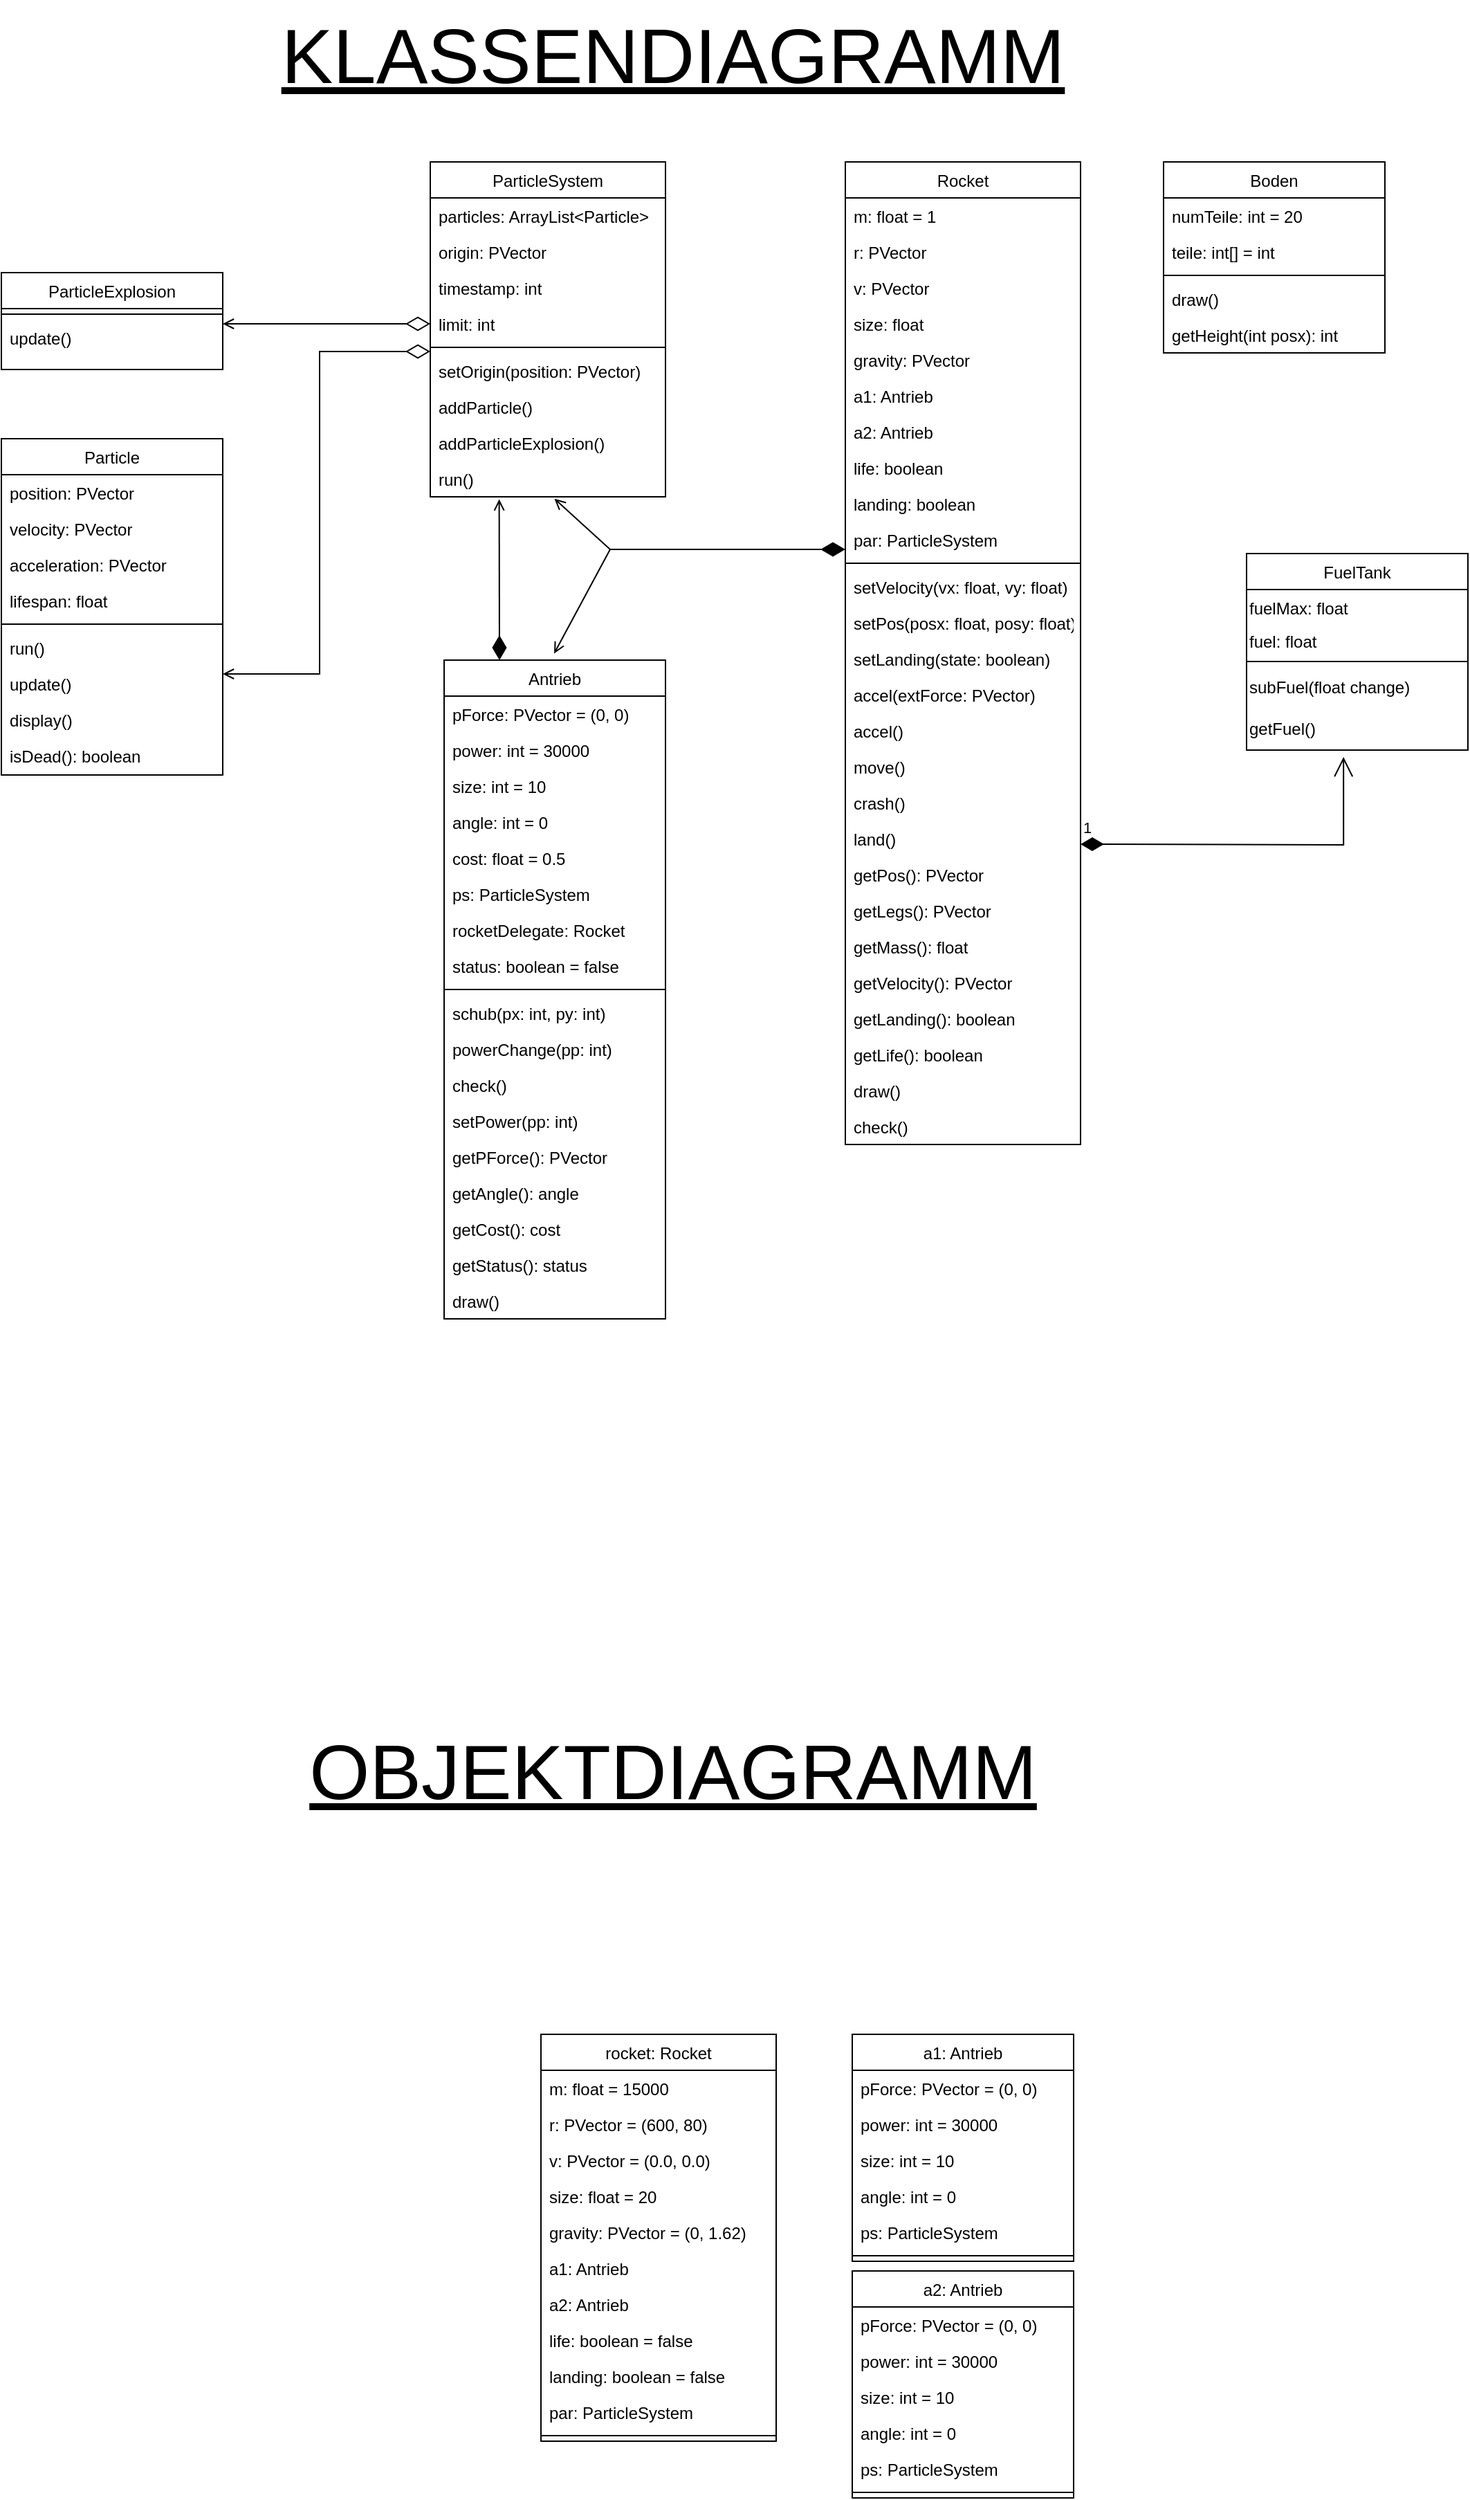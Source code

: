 <mxfile version="22.1.17" type="device">
  <diagram id="C5RBs43oDa-KdzZeNtuy" name="Page-1">
    <mxGraphModel dx="1434" dy="827" grid="1" gridSize="10" guides="1" tooltips="1" connect="1" arrows="1" fold="1" page="1" pageScale="1" pageWidth="827" pageHeight="1169" math="0" shadow="0">
      <root>
        <mxCell id="WIyWlLk6GJQsqaUBKTNV-0" />
        <mxCell id="WIyWlLk6GJQsqaUBKTNV-1" parent="WIyWlLk6GJQsqaUBKTNV-0" />
        <mxCell id="zkfFHV4jXpPFQw0GAbJ--17" value="Antrieb&#xa;" style="swimlane;fontStyle=0;align=center;verticalAlign=top;childLayout=stackLayout;horizontal=1;startSize=26;horizontalStack=0;resizeParent=1;resizeLast=0;collapsible=1;marginBottom=0;rounded=0;shadow=0;strokeWidth=1;" parent="WIyWlLk6GJQsqaUBKTNV-1" vertex="1">
          <mxGeometry x="670" y="527" width="160" height="476" as="geometry">
            <mxRectangle x="550" y="140" width="160" height="26" as="alternateBounds" />
          </mxGeometry>
        </mxCell>
        <mxCell id="zkfFHV4jXpPFQw0GAbJ--18" value="pForce: PVector = (0, 0)" style="text;align=left;verticalAlign=top;spacingLeft=4;spacingRight=4;overflow=hidden;rotatable=0;points=[[0,0.5],[1,0.5]];portConstraint=eastwest;" parent="zkfFHV4jXpPFQw0GAbJ--17" vertex="1">
          <mxGeometry y="26" width="160" height="26" as="geometry" />
        </mxCell>
        <mxCell id="zkfFHV4jXpPFQw0GAbJ--19" value="power: int = 30000" style="text;align=left;verticalAlign=top;spacingLeft=4;spacingRight=4;overflow=hidden;rotatable=0;points=[[0,0.5],[1,0.5]];portConstraint=eastwest;rounded=0;shadow=0;html=0;" parent="zkfFHV4jXpPFQw0GAbJ--17" vertex="1">
          <mxGeometry y="52" width="160" height="26" as="geometry" />
        </mxCell>
        <mxCell id="zkfFHV4jXpPFQw0GAbJ--20" value="size: int = 10" style="text;align=left;verticalAlign=top;spacingLeft=4;spacingRight=4;overflow=hidden;rotatable=0;points=[[0,0.5],[1,0.5]];portConstraint=eastwest;rounded=0;shadow=0;html=0;" parent="zkfFHV4jXpPFQw0GAbJ--17" vertex="1">
          <mxGeometry y="78" width="160" height="26" as="geometry" />
        </mxCell>
        <mxCell id="zkfFHV4jXpPFQw0GAbJ--21" value="angle: int = 0" style="text;align=left;verticalAlign=top;spacingLeft=4;spacingRight=4;overflow=hidden;rotatable=0;points=[[0,0.5],[1,0.5]];portConstraint=eastwest;rounded=0;shadow=0;html=0;" parent="zkfFHV4jXpPFQw0GAbJ--17" vertex="1">
          <mxGeometry y="104" width="160" height="26" as="geometry" />
        </mxCell>
        <mxCell id="BjHJRGba45uzXVlto63M-1" value="cost: float = 0.5" style="text;align=left;verticalAlign=top;spacingLeft=4;spacingRight=4;overflow=hidden;rotatable=0;points=[[0,0.5],[1,0.5]];portConstraint=eastwest;rounded=0;shadow=0;html=0;" vertex="1" parent="zkfFHV4jXpPFQw0GAbJ--17">
          <mxGeometry y="130" width="160" height="26" as="geometry" />
        </mxCell>
        <mxCell id="zkfFHV4jXpPFQw0GAbJ--22" value="ps: ParticleSystem" style="text;align=left;verticalAlign=top;spacingLeft=4;spacingRight=4;overflow=hidden;rotatable=0;points=[[0,0.5],[1,0.5]];portConstraint=eastwest;rounded=0;shadow=0;html=0;" parent="zkfFHV4jXpPFQw0GAbJ--17" vertex="1">
          <mxGeometry y="156" width="160" height="26" as="geometry" />
        </mxCell>
        <mxCell id="BjHJRGba45uzXVlto63M-2" value="rocketDelegate: Rocket" style="text;align=left;verticalAlign=top;spacingLeft=4;spacingRight=4;overflow=hidden;rotatable=0;points=[[0,0.5],[1,0.5]];portConstraint=eastwest;rounded=0;shadow=0;html=0;" vertex="1" parent="zkfFHV4jXpPFQw0GAbJ--17">
          <mxGeometry y="182" width="160" height="26" as="geometry" />
        </mxCell>
        <mxCell id="BjHJRGba45uzXVlto63M-3" value="status: boolean = false" style="text;align=left;verticalAlign=top;spacingLeft=4;spacingRight=4;overflow=hidden;rotatable=0;points=[[0,0.5],[1,0.5]];portConstraint=eastwest;rounded=0;shadow=0;html=0;" vertex="1" parent="zkfFHV4jXpPFQw0GAbJ--17">
          <mxGeometry y="208" width="160" height="26" as="geometry" />
        </mxCell>
        <mxCell id="zkfFHV4jXpPFQw0GAbJ--23" value="" style="line;html=1;strokeWidth=1;align=left;verticalAlign=middle;spacingTop=-1;spacingLeft=3;spacingRight=3;rotatable=0;labelPosition=right;points=[];portConstraint=eastwest;" parent="zkfFHV4jXpPFQw0GAbJ--17" vertex="1">
          <mxGeometry y="234" width="160" height="8" as="geometry" />
        </mxCell>
        <mxCell id="zkfFHV4jXpPFQw0GAbJ--24" value="schub(px: int, py: int)" style="text;align=left;verticalAlign=top;spacingLeft=4;spacingRight=4;overflow=hidden;rotatable=0;points=[[0,0.5],[1,0.5]];portConstraint=eastwest;" parent="zkfFHV4jXpPFQw0GAbJ--17" vertex="1">
          <mxGeometry y="242" width="160" height="26" as="geometry" />
        </mxCell>
        <mxCell id="zkfFHV4jXpPFQw0GAbJ--25" value="powerChange(pp: int)" style="text;align=left;verticalAlign=top;spacingLeft=4;spacingRight=4;overflow=hidden;rotatable=0;points=[[0,0.5],[1,0.5]];portConstraint=eastwest;" parent="zkfFHV4jXpPFQw0GAbJ--17" vertex="1">
          <mxGeometry y="268" width="160" height="26" as="geometry" />
        </mxCell>
        <mxCell id="pvScM3-3Cxd7HIeFOUG4-1" value="check()" style="text;align=left;verticalAlign=top;spacingLeft=4;spacingRight=4;overflow=hidden;rotatable=0;points=[[0,0.5],[1,0.5]];portConstraint=eastwest;" parent="zkfFHV4jXpPFQw0GAbJ--17" vertex="1">
          <mxGeometry y="294" width="160" height="26" as="geometry" />
        </mxCell>
        <mxCell id="pvScM3-3Cxd7HIeFOUG4-2" value="setPower(pp: int)" style="text;align=left;verticalAlign=top;spacingLeft=4;spacingRight=4;overflow=hidden;rotatable=0;points=[[0,0.5],[1,0.5]];portConstraint=eastwest;" parent="zkfFHV4jXpPFQw0GAbJ--17" vertex="1">
          <mxGeometry y="320" width="160" height="26" as="geometry" />
        </mxCell>
        <mxCell id="pvScM3-3Cxd7HIeFOUG4-7" value="getPForce(): PVector" style="text;align=left;verticalAlign=top;spacingLeft=4;spacingRight=4;overflow=hidden;rotatable=0;points=[[0,0.5],[1,0.5]];portConstraint=eastwest;" parent="zkfFHV4jXpPFQw0GAbJ--17" vertex="1">
          <mxGeometry y="346" width="160" height="26" as="geometry" />
        </mxCell>
        <mxCell id="pvScM3-3Cxd7HIeFOUG4-8" value="getAngle(): angle" style="text;align=left;verticalAlign=top;spacingLeft=4;spacingRight=4;overflow=hidden;rotatable=0;points=[[0,0.5],[1,0.5]];portConstraint=eastwest;" parent="zkfFHV4jXpPFQw0GAbJ--17" vertex="1">
          <mxGeometry y="372" width="160" height="26" as="geometry" />
        </mxCell>
        <mxCell id="BjHJRGba45uzXVlto63M-5" value="getCost(): cost" style="text;align=left;verticalAlign=top;spacingLeft=4;spacingRight=4;overflow=hidden;rotatable=0;points=[[0,0.5],[1,0.5]];portConstraint=eastwest;" vertex="1" parent="zkfFHV4jXpPFQw0GAbJ--17">
          <mxGeometry y="398" width="160" height="26" as="geometry" />
        </mxCell>
        <mxCell id="BjHJRGba45uzXVlto63M-6" value="getStatus(): status" style="text;align=left;verticalAlign=top;spacingLeft=4;spacingRight=4;overflow=hidden;rotatable=0;points=[[0,0.5],[1,0.5]];portConstraint=eastwest;" vertex="1" parent="zkfFHV4jXpPFQw0GAbJ--17">
          <mxGeometry y="424" width="160" height="26" as="geometry" />
        </mxCell>
        <mxCell id="pvScM3-3Cxd7HIeFOUG4-10" value="draw()" style="text;align=left;verticalAlign=top;spacingLeft=4;spacingRight=4;overflow=hidden;rotatable=0;points=[[0,0.5],[1,0.5]];portConstraint=eastwest;" parent="zkfFHV4jXpPFQw0GAbJ--17" vertex="1">
          <mxGeometry y="450" width="160" height="26" as="geometry" />
        </mxCell>
        <mxCell id="pvScM3-3Cxd7HIeFOUG4-11" value="Boden" style="swimlane;fontStyle=0;align=center;verticalAlign=top;childLayout=stackLayout;horizontal=1;startSize=26;horizontalStack=0;resizeParent=1;resizeLast=0;collapsible=1;marginBottom=0;rounded=0;shadow=0;strokeWidth=1;" parent="WIyWlLk6GJQsqaUBKTNV-1" vertex="1">
          <mxGeometry x="1190" y="167" width="160" height="138" as="geometry">
            <mxRectangle x="550" y="140" width="160" height="26" as="alternateBounds" />
          </mxGeometry>
        </mxCell>
        <mxCell id="q19bhbKAKs8Nmx0HPFcr-0" value="numTeile: int = 20" style="text;align=left;verticalAlign=top;spacingLeft=4;spacingRight=4;overflow=hidden;rotatable=0;points=[[0,0.5],[1,0.5]];portConstraint=eastwest;" parent="pvScM3-3Cxd7HIeFOUG4-11" vertex="1">
          <mxGeometry y="26" width="160" height="26" as="geometry" />
        </mxCell>
        <mxCell id="BjHJRGba45uzXVlto63M-7" value="teile: int[] = int" style="text;align=left;verticalAlign=top;spacingLeft=4;spacingRight=4;overflow=hidden;rotatable=0;points=[[0,0.5],[1,0.5]];portConstraint=eastwest;" vertex="1" parent="pvScM3-3Cxd7HIeFOUG4-11">
          <mxGeometry y="52" width="160" height="26" as="geometry" />
        </mxCell>
        <mxCell id="pvScM3-3Cxd7HIeFOUG4-17" value="" style="line;html=1;strokeWidth=1;align=left;verticalAlign=middle;spacingTop=-1;spacingLeft=3;spacingRight=3;rotatable=0;labelPosition=right;points=[];portConstraint=eastwest;" parent="pvScM3-3Cxd7HIeFOUG4-11" vertex="1">
          <mxGeometry y="78" width="160" height="8" as="geometry" />
        </mxCell>
        <mxCell id="pvScM3-3Cxd7HIeFOUG4-20" value="draw()" style="text;align=left;verticalAlign=top;spacingLeft=4;spacingRight=4;overflow=hidden;rotatable=0;points=[[0,0.5],[1,0.5]];portConstraint=eastwest;" parent="pvScM3-3Cxd7HIeFOUG4-11" vertex="1">
          <mxGeometry y="86" width="160" height="26" as="geometry" />
        </mxCell>
        <mxCell id="q19bhbKAKs8Nmx0HPFcr-1" value="getHeight(int posx): int" style="text;align=left;verticalAlign=top;spacingLeft=4;spacingRight=4;overflow=hidden;rotatable=0;points=[[0,0.5],[1,0.5]];portConstraint=eastwest;" parent="pvScM3-3Cxd7HIeFOUG4-11" vertex="1">
          <mxGeometry y="112" width="160" height="26" as="geometry" />
        </mxCell>
        <mxCell id="pvScM3-3Cxd7HIeFOUG4-25" value="Particle&#xa;" style="swimlane;fontStyle=0;align=center;verticalAlign=top;childLayout=stackLayout;horizontal=1;startSize=26;horizontalStack=0;resizeParent=1;resizeLast=0;collapsible=1;marginBottom=0;rounded=0;shadow=0;strokeWidth=1;" parent="WIyWlLk6GJQsqaUBKTNV-1" vertex="1">
          <mxGeometry x="350" y="367" width="160" height="243" as="geometry">
            <mxRectangle x="550" y="140" width="160" height="26" as="alternateBounds" />
          </mxGeometry>
        </mxCell>
        <mxCell id="pvScM3-3Cxd7HIeFOUG4-26" value="position: PVector" style="text;align=left;verticalAlign=top;spacingLeft=4;spacingRight=4;overflow=hidden;rotatable=0;points=[[0,0.5],[1,0.5]];portConstraint=eastwest;" parent="pvScM3-3Cxd7HIeFOUG4-25" vertex="1">
          <mxGeometry y="26" width="160" height="26" as="geometry" />
        </mxCell>
        <mxCell id="pvScM3-3Cxd7HIeFOUG4-27" value="velocity: PVector&#xa;" style="text;align=left;verticalAlign=top;spacingLeft=4;spacingRight=4;overflow=hidden;rotatable=0;points=[[0,0.5],[1,0.5]];portConstraint=eastwest;rounded=0;shadow=0;html=0;" parent="pvScM3-3Cxd7HIeFOUG4-25" vertex="1">
          <mxGeometry y="52" width="160" height="26" as="geometry" />
        </mxCell>
        <mxCell id="pvScM3-3Cxd7HIeFOUG4-28" value="acceleration: PVector" style="text;align=left;verticalAlign=top;spacingLeft=4;spacingRight=4;overflow=hidden;rotatable=0;points=[[0,0.5],[1,0.5]];portConstraint=eastwest;rounded=0;shadow=0;html=0;" parent="pvScM3-3Cxd7HIeFOUG4-25" vertex="1">
          <mxGeometry y="78" width="160" height="26" as="geometry" />
        </mxCell>
        <mxCell id="pvScM3-3Cxd7HIeFOUG4-30" value="lifespan: float" style="text;align=left;verticalAlign=top;spacingLeft=4;spacingRight=4;overflow=hidden;rotatable=0;points=[[0,0.5],[1,0.5]];portConstraint=eastwest;rounded=0;shadow=0;html=0;" parent="pvScM3-3Cxd7HIeFOUG4-25" vertex="1">
          <mxGeometry y="104" width="160" height="26" as="geometry" />
        </mxCell>
        <mxCell id="pvScM3-3Cxd7HIeFOUG4-31" value="" style="line;html=1;strokeWidth=1;align=left;verticalAlign=middle;spacingTop=-1;spacingLeft=3;spacingRight=3;rotatable=0;labelPosition=right;points=[];portConstraint=eastwest;" parent="pvScM3-3Cxd7HIeFOUG4-25" vertex="1">
          <mxGeometry y="130" width="160" height="8" as="geometry" />
        </mxCell>
        <mxCell id="pvScM3-3Cxd7HIeFOUG4-32" value="run()" style="text;align=left;verticalAlign=top;spacingLeft=4;spacingRight=4;overflow=hidden;rotatable=0;points=[[0,0.5],[1,0.5]];portConstraint=eastwest;" parent="pvScM3-3Cxd7HIeFOUG4-25" vertex="1">
          <mxGeometry y="138" width="160" height="26" as="geometry" />
        </mxCell>
        <mxCell id="pvScM3-3Cxd7HIeFOUG4-33" value="update()" style="text;align=left;verticalAlign=top;spacingLeft=4;spacingRight=4;overflow=hidden;rotatable=0;points=[[0,0.5],[1,0.5]];portConstraint=eastwest;" parent="pvScM3-3Cxd7HIeFOUG4-25" vertex="1">
          <mxGeometry y="164" width="160" height="26" as="geometry" />
        </mxCell>
        <mxCell id="pvScM3-3Cxd7HIeFOUG4-34" value="display()" style="text;align=left;verticalAlign=top;spacingLeft=4;spacingRight=4;overflow=hidden;rotatable=0;points=[[0,0.5],[1,0.5]];portConstraint=eastwest;" parent="pvScM3-3Cxd7HIeFOUG4-25" vertex="1">
          <mxGeometry y="190" width="160" height="26" as="geometry" />
        </mxCell>
        <mxCell id="pvScM3-3Cxd7HIeFOUG4-35" value="isDead(): boolean" style="text;align=left;verticalAlign=top;spacingLeft=4;spacingRight=4;overflow=hidden;rotatable=0;points=[[0,0.5],[1,0.5]];portConstraint=eastwest;" parent="pvScM3-3Cxd7HIeFOUG4-25" vertex="1">
          <mxGeometry y="216" width="160" height="26" as="geometry" />
        </mxCell>
        <mxCell id="pvScM3-3Cxd7HIeFOUG4-39" value="ParticleExplosion" style="swimlane;fontStyle=0;align=center;verticalAlign=top;childLayout=stackLayout;horizontal=1;startSize=26;horizontalStack=0;resizeParent=1;resizeLast=0;collapsible=1;marginBottom=0;rounded=0;shadow=0;strokeWidth=1;" parent="WIyWlLk6GJQsqaUBKTNV-1" vertex="1">
          <mxGeometry x="350" y="247" width="160" height="70" as="geometry">
            <mxRectangle x="550" y="140" width="160" height="26" as="alternateBounds" />
          </mxGeometry>
        </mxCell>
        <mxCell id="pvScM3-3Cxd7HIeFOUG4-45" value="" style="line;html=1;strokeWidth=1;align=left;verticalAlign=middle;spacingTop=-1;spacingLeft=3;spacingRight=3;rotatable=0;labelPosition=right;points=[];portConstraint=eastwest;" parent="pvScM3-3Cxd7HIeFOUG4-39" vertex="1">
          <mxGeometry y="26" width="160" height="8" as="geometry" />
        </mxCell>
        <mxCell id="pvScM3-3Cxd7HIeFOUG4-47" value="update()" style="text;align=left;verticalAlign=top;spacingLeft=4;spacingRight=4;overflow=hidden;rotatable=0;points=[[0,0.5],[1,0.5]];portConstraint=eastwest;" parent="pvScM3-3Cxd7HIeFOUG4-39" vertex="1">
          <mxGeometry y="34" width="160" height="26" as="geometry" />
        </mxCell>
        <mxCell id="pvScM3-3Cxd7HIeFOUG4-50" value="ParticleSystem&#xa;" style="swimlane;fontStyle=0;align=center;verticalAlign=top;childLayout=stackLayout;horizontal=1;startSize=26;horizontalStack=0;resizeParent=1;resizeLast=0;collapsible=1;marginBottom=0;rounded=0;shadow=0;strokeWidth=1;" parent="WIyWlLk6GJQsqaUBKTNV-1" vertex="1">
          <mxGeometry x="660" y="167" width="170" height="242" as="geometry">
            <mxRectangle x="550" y="140" width="160" height="26" as="alternateBounds" />
          </mxGeometry>
        </mxCell>
        <mxCell id="pvScM3-3Cxd7HIeFOUG4-51" value="particles: ArrayList&lt;Particle&gt;" style="text;align=left;verticalAlign=top;spacingLeft=4;spacingRight=4;overflow=hidden;rotatable=0;points=[[0,0.5],[1,0.5]];portConstraint=eastwest;" parent="pvScM3-3Cxd7HIeFOUG4-50" vertex="1">
          <mxGeometry y="26" width="170" height="26" as="geometry" />
        </mxCell>
        <mxCell id="pvScM3-3Cxd7HIeFOUG4-52" value="origin: PVector" style="text;align=left;verticalAlign=top;spacingLeft=4;spacingRight=4;overflow=hidden;rotatable=0;points=[[0,0.5],[1,0.5]];portConstraint=eastwest;rounded=0;shadow=0;html=0;" parent="pvScM3-3Cxd7HIeFOUG4-50" vertex="1">
          <mxGeometry y="52" width="170" height="26" as="geometry" />
        </mxCell>
        <mxCell id="pvScM3-3Cxd7HIeFOUG4-53" value="timestamp: int" style="text;align=left;verticalAlign=top;spacingLeft=4;spacingRight=4;overflow=hidden;rotatable=0;points=[[0,0.5],[1,0.5]];portConstraint=eastwest;rounded=0;shadow=0;html=0;" parent="pvScM3-3Cxd7HIeFOUG4-50" vertex="1">
          <mxGeometry y="78" width="170" height="26" as="geometry" />
        </mxCell>
        <mxCell id="hgPOaRhGpmeog4kyCql0-35" style="edgeStyle=orthogonalEdgeStyle;rounded=0;orthogonalLoop=1;jettySize=auto;html=1;exitX=0;exitY=0.5;exitDx=0;exitDy=0;endArrow=open;endFill=0;startArrow=diamondThin;startFill=0;endSize=6;startSize=15;" parent="pvScM3-3Cxd7HIeFOUG4-50" source="pvScM3-3Cxd7HIeFOUG4-54" edge="1">
          <mxGeometry relative="1" as="geometry">
            <mxPoint x="-150" y="117" as="targetPoint" />
            <mxPoint x="-10" y="117" as="sourcePoint" />
          </mxGeometry>
        </mxCell>
        <mxCell id="pvScM3-3Cxd7HIeFOUG4-54" value="limit: int" style="text;align=left;verticalAlign=top;spacingLeft=4;spacingRight=4;overflow=hidden;rotatable=0;points=[[0,0.5],[1,0.5]];portConstraint=eastwest;rounded=0;shadow=0;html=0;" parent="pvScM3-3Cxd7HIeFOUG4-50" vertex="1">
          <mxGeometry y="104" width="170" height="26" as="geometry" />
        </mxCell>
        <mxCell id="pvScM3-3Cxd7HIeFOUG4-56" value="" style="line;html=1;strokeWidth=1;align=left;verticalAlign=middle;spacingTop=-1;spacingLeft=3;spacingRight=3;rotatable=0;labelPosition=right;points=[];portConstraint=eastwest;" parent="pvScM3-3Cxd7HIeFOUG4-50" vertex="1">
          <mxGeometry y="130" width="170" height="8" as="geometry" />
        </mxCell>
        <mxCell id="pvScM3-3Cxd7HIeFOUG4-57" value="setOrigin(position: PVector)" style="text;align=left;verticalAlign=top;spacingLeft=4;spacingRight=4;overflow=hidden;rotatable=0;points=[[0,0.5],[1,0.5]];portConstraint=eastwest;" parent="pvScM3-3Cxd7HIeFOUG4-50" vertex="1">
          <mxGeometry y="138" width="170" height="26" as="geometry" />
        </mxCell>
        <mxCell id="pvScM3-3Cxd7HIeFOUG4-58" value="addParticle()" style="text;align=left;verticalAlign=top;spacingLeft=4;spacingRight=4;overflow=hidden;rotatable=0;points=[[0,0.5],[1,0.5]];portConstraint=eastwest;" parent="pvScM3-3Cxd7HIeFOUG4-50" vertex="1">
          <mxGeometry y="164" width="170" height="26" as="geometry" />
        </mxCell>
        <mxCell id="pvScM3-3Cxd7HIeFOUG4-59" value="addParticleExplosion()" style="text;align=left;verticalAlign=top;spacingLeft=4;spacingRight=4;overflow=hidden;rotatable=0;points=[[0,0.5],[1,0.5]];portConstraint=eastwest;" parent="pvScM3-3Cxd7HIeFOUG4-50" vertex="1">
          <mxGeometry y="190" width="170" height="26" as="geometry" />
        </mxCell>
        <mxCell id="pvScM3-3Cxd7HIeFOUG4-60" value="run()" style="text;align=left;verticalAlign=top;spacingLeft=4;spacingRight=4;overflow=hidden;rotatable=0;points=[[0,0.5],[1,0.5]];portConstraint=eastwest;" parent="pvScM3-3Cxd7HIeFOUG4-50" vertex="1">
          <mxGeometry y="216" width="170" height="26" as="geometry" />
        </mxCell>
        <mxCell id="hgPOaRhGpmeog4kyCql0-0" value="Rocket" style="swimlane;fontStyle=0;align=center;verticalAlign=top;childLayout=stackLayout;horizontal=1;startSize=26;horizontalStack=0;resizeParent=1;resizeLast=0;collapsible=1;marginBottom=0;rounded=0;shadow=0;strokeWidth=1;" parent="WIyWlLk6GJQsqaUBKTNV-1" vertex="1">
          <mxGeometry x="960" y="167" width="170" height="710" as="geometry">
            <mxRectangle x="550" y="140" width="160" height="26" as="alternateBounds" />
          </mxGeometry>
        </mxCell>
        <mxCell id="hgPOaRhGpmeog4kyCql0-1" value="m: float = 1" style="text;align=left;verticalAlign=top;spacingLeft=4;spacingRight=4;overflow=hidden;rotatable=0;points=[[0,0.5],[1,0.5]];portConstraint=eastwest;" parent="hgPOaRhGpmeog4kyCql0-0" vertex="1">
          <mxGeometry y="26" width="170" height="26" as="geometry" />
        </mxCell>
        <mxCell id="hgPOaRhGpmeog4kyCql0-2" value="r: PVector" style="text;align=left;verticalAlign=top;spacingLeft=4;spacingRight=4;overflow=hidden;rotatable=0;points=[[0,0.5],[1,0.5]];portConstraint=eastwest;rounded=0;shadow=0;html=0;" parent="hgPOaRhGpmeog4kyCql0-0" vertex="1">
          <mxGeometry y="52" width="170" height="26" as="geometry" />
        </mxCell>
        <mxCell id="hgPOaRhGpmeog4kyCql0-3" value="v: PVector" style="text;align=left;verticalAlign=top;spacingLeft=4;spacingRight=4;overflow=hidden;rotatable=0;points=[[0,0.5],[1,0.5]];portConstraint=eastwest;rounded=0;shadow=0;html=0;" parent="hgPOaRhGpmeog4kyCql0-0" vertex="1">
          <mxGeometry y="78" width="170" height="26" as="geometry" />
        </mxCell>
        <mxCell id="hgPOaRhGpmeog4kyCql0-4" value="size: float" style="text;align=left;verticalAlign=top;spacingLeft=4;spacingRight=4;overflow=hidden;rotatable=0;points=[[0,0.5],[1,0.5]];portConstraint=eastwest;rounded=0;shadow=0;html=0;" parent="hgPOaRhGpmeog4kyCql0-0" vertex="1">
          <mxGeometry y="104" width="170" height="26" as="geometry" />
        </mxCell>
        <mxCell id="hgPOaRhGpmeog4kyCql0-15" value="gravity: PVector" style="text;align=left;verticalAlign=top;spacingLeft=4;spacingRight=4;overflow=hidden;rotatable=0;points=[[0,0.5],[1,0.5]];portConstraint=eastwest;rounded=0;shadow=0;html=0;" parent="hgPOaRhGpmeog4kyCql0-0" vertex="1">
          <mxGeometry y="130" width="170" height="26" as="geometry" />
        </mxCell>
        <mxCell id="hgPOaRhGpmeog4kyCql0-14" value="a1: Antrieb" style="text;align=left;verticalAlign=top;spacingLeft=4;spacingRight=4;overflow=hidden;rotatable=0;points=[[0,0.5],[1,0.5]];portConstraint=eastwest;rounded=0;shadow=0;html=0;" parent="hgPOaRhGpmeog4kyCql0-0" vertex="1">
          <mxGeometry y="156" width="170" height="26" as="geometry" />
        </mxCell>
        <mxCell id="hgPOaRhGpmeog4kyCql0-5" value="a2: Antrieb" style="text;align=left;verticalAlign=top;spacingLeft=4;spacingRight=4;overflow=hidden;rotatable=0;points=[[0,0.5],[1,0.5]];portConstraint=eastwest;rounded=0;shadow=0;html=0;" parent="hgPOaRhGpmeog4kyCql0-0" vertex="1">
          <mxGeometry y="182" width="170" height="26" as="geometry" />
        </mxCell>
        <mxCell id="hgPOaRhGpmeog4kyCql0-18" value="life: boolean" style="text;align=left;verticalAlign=top;spacingLeft=4;spacingRight=4;overflow=hidden;rotatable=0;points=[[0,0.5],[1,0.5]];portConstraint=eastwest;rounded=0;shadow=0;html=0;" parent="hgPOaRhGpmeog4kyCql0-0" vertex="1">
          <mxGeometry y="208" width="170" height="26" as="geometry" />
        </mxCell>
        <mxCell id="hgPOaRhGpmeog4kyCql0-20" value="landing: boolean" style="text;align=left;verticalAlign=top;spacingLeft=4;spacingRight=4;overflow=hidden;rotatable=0;points=[[0,0.5],[1,0.5]];portConstraint=eastwest;rounded=0;shadow=0;html=0;" parent="hgPOaRhGpmeog4kyCql0-0" vertex="1">
          <mxGeometry y="234" width="170" height="26" as="geometry" />
        </mxCell>
        <mxCell id="hgPOaRhGpmeog4kyCql0-19" value="par: ParticleSystem" style="text;align=left;verticalAlign=top;spacingLeft=4;spacingRight=4;overflow=hidden;rotatable=0;points=[[0,0.5],[1,0.5]];portConstraint=eastwest;rounded=0;shadow=0;html=0;" parent="hgPOaRhGpmeog4kyCql0-0" vertex="1">
          <mxGeometry y="260" width="170" height="26" as="geometry" />
        </mxCell>
        <mxCell id="hgPOaRhGpmeog4kyCql0-6" value="" style="line;html=1;strokeWidth=1;align=left;verticalAlign=middle;spacingTop=-1;spacingLeft=3;spacingRight=3;rotatable=0;labelPosition=right;points=[];portConstraint=eastwest;" parent="hgPOaRhGpmeog4kyCql0-0" vertex="1">
          <mxGeometry y="286" width="170" height="8" as="geometry" />
        </mxCell>
        <mxCell id="hgPOaRhGpmeog4kyCql0-16" value="setVelocity(vx: float, vy: float)" style="text;align=left;verticalAlign=top;spacingLeft=4;spacingRight=4;overflow=hidden;rotatable=0;points=[[0,0.5],[1,0.5]];portConstraint=eastwest;rounded=0;shadow=0;html=0;" parent="hgPOaRhGpmeog4kyCql0-0" vertex="1">
          <mxGeometry y="294" width="170" height="26" as="geometry" />
        </mxCell>
        <mxCell id="hgPOaRhGpmeog4kyCql0-17" value="setPos(posx: float, posy: float)" style="text;align=left;verticalAlign=top;spacingLeft=4;spacingRight=4;overflow=hidden;rotatable=0;points=[[0,0.5],[1,0.5]];portConstraint=eastwest;rounded=0;shadow=0;html=0;" parent="hgPOaRhGpmeog4kyCql0-0" vertex="1">
          <mxGeometry y="320" width="170" height="26" as="geometry" />
        </mxCell>
        <mxCell id="hgPOaRhGpmeog4kyCql0-7" value="setLanding(state: boolean)" style="text;align=left;verticalAlign=top;spacingLeft=4;spacingRight=4;overflow=hidden;rotatable=0;points=[[0,0.5],[1,0.5]];portConstraint=eastwest;" parent="hgPOaRhGpmeog4kyCql0-0" vertex="1">
          <mxGeometry y="346" width="170" height="26" as="geometry" />
        </mxCell>
        <mxCell id="hgPOaRhGpmeog4kyCql0-8" value="accel(extForce: PVector)" style="text;align=left;verticalAlign=top;spacingLeft=4;spacingRight=4;overflow=hidden;rotatable=0;points=[[0,0.5],[1,0.5]];portConstraint=eastwest;" parent="hgPOaRhGpmeog4kyCql0-0" vertex="1">
          <mxGeometry y="372" width="170" height="26" as="geometry" />
        </mxCell>
        <mxCell id="hgPOaRhGpmeog4kyCql0-9" value="accel()" style="text;align=left;verticalAlign=top;spacingLeft=4;spacingRight=4;overflow=hidden;rotatable=0;points=[[0,0.5],[1,0.5]];portConstraint=eastwest;" parent="hgPOaRhGpmeog4kyCql0-0" vertex="1">
          <mxGeometry y="398" width="170" height="26" as="geometry" />
        </mxCell>
        <mxCell id="hgPOaRhGpmeog4kyCql0-10" value="move()" style="text;align=left;verticalAlign=top;spacingLeft=4;spacingRight=4;overflow=hidden;rotatable=0;points=[[0,0.5],[1,0.5]];portConstraint=eastwest;" parent="hgPOaRhGpmeog4kyCql0-0" vertex="1">
          <mxGeometry y="424" width="170" height="26" as="geometry" />
        </mxCell>
        <mxCell id="hgPOaRhGpmeog4kyCql0-11" value="crash()" style="text;align=left;verticalAlign=top;spacingLeft=4;spacingRight=4;overflow=hidden;rotatable=0;points=[[0,0.5],[1,0.5]];portConstraint=eastwest;" parent="hgPOaRhGpmeog4kyCql0-0" vertex="1">
          <mxGeometry y="450" width="170" height="26" as="geometry" />
        </mxCell>
        <mxCell id="hgPOaRhGpmeog4kyCql0-12" value="land()" style="text;align=left;verticalAlign=top;spacingLeft=4;spacingRight=4;overflow=hidden;rotatable=0;points=[[0,0.5],[1,0.5]];portConstraint=eastwest;" parent="hgPOaRhGpmeog4kyCql0-0" vertex="1">
          <mxGeometry y="476" width="170" height="26" as="geometry" />
        </mxCell>
        <mxCell id="hgPOaRhGpmeog4kyCql0-13" value="getPos(): PVector" style="text;align=left;verticalAlign=top;spacingLeft=4;spacingRight=4;overflow=hidden;rotatable=0;points=[[0,0.5],[1,0.5]];portConstraint=eastwest;" parent="hgPOaRhGpmeog4kyCql0-0" vertex="1">
          <mxGeometry y="502" width="170" height="26" as="geometry" />
        </mxCell>
        <mxCell id="hgPOaRhGpmeog4kyCql0-25" value="getLegs(): PVector" style="text;align=left;verticalAlign=top;spacingLeft=4;spacingRight=4;overflow=hidden;rotatable=0;points=[[0,0.5],[1,0.5]];portConstraint=eastwest;" parent="hgPOaRhGpmeog4kyCql0-0" vertex="1">
          <mxGeometry y="528" width="170" height="26" as="geometry" />
        </mxCell>
        <mxCell id="hgPOaRhGpmeog4kyCql0-27" value="getMass(): float" style="text;align=left;verticalAlign=top;spacingLeft=4;spacingRight=4;overflow=hidden;rotatable=0;points=[[0,0.5],[1,0.5]];portConstraint=eastwest;" parent="hgPOaRhGpmeog4kyCql0-0" vertex="1">
          <mxGeometry y="554" width="170" height="26" as="geometry" />
        </mxCell>
        <mxCell id="hgPOaRhGpmeog4kyCql0-26" value="getVelocity(): PVector" style="text;align=left;verticalAlign=top;spacingLeft=4;spacingRight=4;overflow=hidden;rotatable=0;points=[[0,0.5],[1,0.5]];portConstraint=eastwest;" parent="hgPOaRhGpmeog4kyCql0-0" vertex="1">
          <mxGeometry y="580" width="170" height="26" as="geometry" />
        </mxCell>
        <mxCell id="hgPOaRhGpmeog4kyCql0-22" value="getLanding(): boolean" style="text;align=left;verticalAlign=top;spacingLeft=4;spacingRight=4;overflow=hidden;rotatable=0;points=[[0,0.5],[1,0.5]];portConstraint=eastwest;" parent="hgPOaRhGpmeog4kyCql0-0" vertex="1">
          <mxGeometry y="606" width="170" height="26" as="geometry" />
        </mxCell>
        <mxCell id="hgPOaRhGpmeog4kyCql0-24" value="getLife(): boolean" style="text;align=left;verticalAlign=top;spacingLeft=4;spacingRight=4;overflow=hidden;rotatable=0;points=[[0,0.5],[1,0.5]];portConstraint=eastwest;" parent="hgPOaRhGpmeog4kyCql0-0" vertex="1">
          <mxGeometry y="632" width="170" height="26" as="geometry" />
        </mxCell>
        <mxCell id="hgPOaRhGpmeog4kyCql0-23" value="draw()" style="text;align=left;verticalAlign=top;spacingLeft=4;spacingRight=4;overflow=hidden;rotatable=0;points=[[0,0.5],[1,0.5]];portConstraint=eastwest;" parent="hgPOaRhGpmeog4kyCql0-0" vertex="1">
          <mxGeometry y="658" width="170" height="26" as="geometry" />
        </mxCell>
        <mxCell id="hgPOaRhGpmeog4kyCql0-28" value="check()" style="text;align=left;verticalAlign=top;spacingLeft=4;spacingRight=4;overflow=hidden;rotatable=0;points=[[0,0.5],[1,0.5]];portConstraint=eastwest;" parent="hgPOaRhGpmeog4kyCql0-0" vertex="1">
          <mxGeometry y="684" width="170" height="26" as="geometry" />
        </mxCell>
        <mxCell id="hgPOaRhGpmeog4kyCql0-31" value="" style="endArrow=diamondThin;html=1;rounded=0;startArrow=none;startFill=0;endFill=1;startSize=15;endSize=15;" parent="WIyWlLk6GJQsqaUBKTNV-1" edge="1">
          <mxGeometry width="50" height="50" relative="1" as="geometry">
            <mxPoint x="790" y="447" as="sourcePoint" />
            <mxPoint x="960" y="447" as="targetPoint" />
          </mxGeometry>
        </mxCell>
        <mxCell id="hgPOaRhGpmeog4kyCql0-32" value="" style="endArrow=none;html=1;rounded=0;exitX=0.528;exitY=1.054;exitDx=0;exitDy=0;exitPerimeter=0;endFill=0;startArrow=open;startFill=0;" parent="WIyWlLk6GJQsqaUBKTNV-1" source="pvScM3-3Cxd7HIeFOUG4-60" edge="1">
          <mxGeometry width="50" height="50" relative="1" as="geometry">
            <mxPoint x="750" y="417" as="sourcePoint" />
            <mxPoint x="790" y="447" as="targetPoint" />
          </mxGeometry>
        </mxCell>
        <mxCell id="hgPOaRhGpmeog4kyCql0-33" value="" style="endArrow=open;html=1;rounded=0;entryX=0.497;entryY=-0.01;entryDx=0;entryDy=0;entryPerimeter=0;endFill=0;" parent="WIyWlLk6GJQsqaUBKTNV-1" target="zkfFHV4jXpPFQw0GAbJ--17" edge="1">
          <mxGeometry width="50" height="50" relative="1" as="geometry">
            <mxPoint x="790" y="447" as="sourcePoint" />
            <mxPoint x="750" y="517" as="targetPoint" />
          </mxGeometry>
        </mxCell>
        <mxCell id="hgPOaRhGpmeog4kyCql0-34" value="" style="endArrow=diamondThin;html=1;rounded=0;startArrow=open;startFill=0;endFill=1;startSize=6;endSize=15;entryX=0.25;entryY=0;entryDx=0;entryDy=0;exitX=0.293;exitY=1.069;exitDx=0;exitDy=0;exitPerimeter=0;" parent="WIyWlLk6GJQsqaUBKTNV-1" source="pvScM3-3Cxd7HIeFOUG4-60" target="zkfFHV4jXpPFQw0GAbJ--17" edge="1">
          <mxGeometry width="50" height="50" relative="1" as="geometry">
            <mxPoint x="710" y="417" as="sourcePoint" />
            <mxPoint x="970" y="457" as="targetPoint" />
          </mxGeometry>
        </mxCell>
        <mxCell id="hgPOaRhGpmeog4kyCql0-36" style="edgeStyle=orthogonalEdgeStyle;rounded=0;orthogonalLoop=1;jettySize=auto;html=1;endArrow=open;endFill=0;startArrow=diamondThin;startFill=0;startSize=15;" parent="WIyWlLk6GJQsqaUBKTNV-1" edge="1">
          <mxGeometry relative="1" as="geometry">
            <mxPoint x="510" y="537" as="targetPoint" />
            <mxPoint x="660" y="304" as="sourcePoint" />
            <Array as="points">
              <mxPoint x="580" y="304" />
              <mxPoint x="580" y="537" />
            </Array>
          </mxGeometry>
        </mxCell>
        <mxCell id="hgPOaRhGpmeog4kyCql0-37" value="&lt;font size=&quot;1&quot; style=&quot;&quot;&gt;&lt;u style=&quot;font-size: 56px;&quot;&gt;KLASSENDIAGRAMM&lt;/u&gt;&lt;/font&gt;" style="text;html=1;align=center;verticalAlign=middle;resizable=0;points=[];autosize=1;strokeColor=none;fillColor=none;" parent="WIyWlLk6GJQsqaUBKTNV-1" vertex="1">
          <mxGeometry x="540" y="50" width="590" height="80" as="geometry" />
        </mxCell>
        <mxCell id="hgPOaRhGpmeog4kyCql0-39" value="&lt;font size=&quot;1&quot; style=&quot;&quot;&gt;&lt;u style=&quot;font-size: 56px;&quot;&gt;OBJEKTDIAGRAMM&lt;/u&gt;&lt;/font&gt;" style="text;html=1;align=center;verticalAlign=middle;resizable=0;points=[];autosize=1;strokeColor=none;fillColor=none;" parent="WIyWlLk6GJQsqaUBKTNV-1" vertex="1">
          <mxGeometry x="560" y="1290" width="550" height="80" as="geometry" />
        </mxCell>
        <mxCell id="hgPOaRhGpmeog4kyCql0-41" value="rocket: Rocket" style="swimlane;fontStyle=0;align=center;verticalAlign=top;childLayout=stackLayout;horizontal=1;startSize=26;horizontalStack=0;resizeParent=1;resizeLast=0;collapsible=1;marginBottom=0;rounded=0;shadow=0;strokeWidth=1;" parent="WIyWlLk6GJQsqaUBKTNV-1" vertex="1">
          <mxGeometry x="740" y="1520" width="170" height="294" as="geometry">
            <mxRectangle x="550" y="140" width="160" height="26" as="alternateBounds" />
          </mxGeometry>
        </mxCell>
        <mxCell id="hgPOaRhGpmeog4kyCql0-42" value="m: float = 15000" style="text;align=left;verticalAlign=top;spacingLeft=4;spacingRight=4;overflow=hidden;rotatable=0;points=[[0,0.5],[1,0.5]];portConstraint=eastwest;" parent="hgPOaRhGpmeog4kyCql0-41" vertex="1">
          <mxGeometry y="26" width="170" height="26" as="geometry" />
        </mxCell>
        <mxCell id="hgPOaRhGpmeog4kyCql0-43" value="r: PVector = (600, 80)" style="text;align=left;verticalAlign=top;spacingLeft=4;spacingRight=4;overflow=hidden;rotatable=0;points=[[0,0.5],[1,0.5]];portConstraint=eastwest;rounded=0;shadow=0;html=0;" parent="hgPOaRhGpmeog4kyCql0-41" vertex="1">
          <mxGeometry y="52" width="170" height="26" as="geometry" />
        </mxCell>
        <mxCell id="hgPOaRhGpmeog4kyCql0-44" value="v: PVector = (0.0, 0.0)" style="text;align=left;verticalAlign=top;spacingLeft=4;spacingRight=4;overflow=hidden;rotatable=0;points=[[0,0.5],[1,0.5]];portConstraint=eastwest;rounded=0;shadow=0;html=0;" parent="hgPOaRhGpmeog4kyCql0-41" vertex="1">
          <mxGeometry y="78" width="170" height="26" as="geometry" />
        </mxCell>
        <mxCell id="hgPOaRhGpmeog4kyCql0-45" value="size: float = 20" style="text;align=left;verticalAlign=top;spacingLeft=4;spacingRight=4;overflow=hidden;rotatable=0;points=[[0,0.5],[1,0.5]];portConstraint=eastwest;rounded=0;shadow=0;html=0;" parent="hgPOaRhGpmeog4kyCql0-41" vertex="1">
          <mxGeometry y="104" width="170" height="26" as="geometry" />
        </mxCell>
        <mxCell id="hgPOaRhGpmeog4kyCql0-46" value="gravity: PVector = (0, 1.62)" style="text;align=left;verticalAlign=top;spacingLeft=4;spacingRight=4;overflow=hidden;rotatable=0;points=[[0,0.5],[1,0.5]];portConstraint=eastwest;rounded=0;shadow=0;html=0;" parent="hgPOaRhGpmeog4kyCql0-41" vertex="1">
          <mxGeometry y="130" width="170" height="26" as="geometry" />
        </mxCell>
        <mxCell id="hgPOaRhGpmeog4kyCql0-47" value="a1: Antrieb" style="text;align=left;verticalAlign=top;spacingLeft=4;spacingRight=4;overflow=hidden;rotatable=0;points=[[0,0.5],[1,0.5]];portConstraint=eastwest;rounded=0;shadow=0;html=0;" parent="hgPOaRhGpmeog4kyCql0-41" vertex="1">
          <mxGeometry y="156" width="170" height="26" as="geometry" />
        </mxCell>
        <mxCell id="hgPOaRhGpmeog4kyCql0-48" value="a2: Antrieb" style="text;align=left;verticalAlign=top;spacingLeft=4;spacingRight=4;overflow=hidden;rotatable=0;points=[[0,0.5],[1,0.5]];portConstraint=eastwest;rounded=0;shadow=0;html=0;" parent="hgPOaRhGpmeog4kyCql0-41" vertex="1">
          <mxGeometry y="182" width="170" height="26" as="geometry" />
        </mxCell>
        <mxCell id="hgPOaRhGpmeog4kyCql0-49" value="life: boolean = false" style="text;align=left;verticalAlign=top;spacingLeft=4;spacingRight=4;overflow=hidden;rotatable=0;points=[[0,0.5],[1,0.5]];portConstraint=eastwest;rounded=0;shadow=0;html=0;" parent="hgPOaRhGpmeog4kyCql0-41" vertex="1">
          <mxGeometry y="208" width="170" height="26" as="geometry" />
        </mxCell>
        <mxCell id="hgPOaRhGpmeog4kyCql0-50" value="landing: boolean = false" style="text;align=left;verticalAlign=top;spacingLeft=4;spacingRight=4;overflow=hidden;rotatable=0;points=[[0,0.5],[1,0.5]];portConstraint=eastwest;rounded=0;shadow=0;html=0;" parent="hgPOaRhGpmeog4kyCql0-41" vertex="1">
          <mxGeometry y="234" width="170" height="26" as="geometry" />
        </mxCell>
        <mxCell id="hgPOaRhGpmeog4kyCql0-51" value="par: ParticleSystem" style="text;align=left;verticalAlign=top;spacingLeft=4;spacingRight=4;overflow=hidden;rotatable=0;points=[[0,0.5],[1,0.5]];portConstraint=eastwest;rounded=0;shadow=0;html=0;" parent="hgPOaRhGpmeog4kyCql0-41" vertex="1">
          <mxGeometry y="260" width="170" height="26" as="geometry" />
        </mxCell>
        <mxCell id="hgPOaRhGpmeog4kyCql0-52" value="" style="line;html=1;strokeWidth=1;align=left;verticalAlign=middle;spacingTop=-1;spacingLeft=3;spacingRight=3;rotatable=0;labelPosition=right;points=[];portConstraint=eastwest;" parent="hgPOaRhGpmeog4kyCql0-41" vertex="1">
          <mxGeometry y="286" width="170" height="8" as="geometry" />
        </mxCell>
        <mxCell id="hgPOaRhGpmeog4kyCql0-81" value="a1: Antrieb&#xa;" style="swimlane;fontStyle=0;align=center;verticalAlign=top;childLayout=stackLayout;horizontal=1;startSize=26;horizontalStack=0;resizeParent=1;resizeLast=0;collapsible=1;marginBottom=0;rounded=0;shadow=0;strokeWidth=1;" parent="WIyWlLk6GJQsqaUBKTNV-1" vertex="1">
          <mxGeometry x="965" y="1520" width="160" height="164" as="geometry">
            <mxRectangle x="550" y="140" width="160" height="26" as="alternateBounds" />
          </mxGeometry>
        </mxCell>
        <mxCell id="hgPOaRhGpmeog4kyCql0-82" value="pForce: PVector = (0, 0)" style="text;align=left;verticalAlign=top;spacingLeft=4;spacingRight=4;overflow=hidden;rotatable=0;points=[[0,0.5],[1,0.5]];portConstraint=eastwest;" parent="hgPOaRhGpmeog4kyCql0-81" vertex="1">
          <mxGeometry y="26" width="160" height="26" as="geometry" />
        </mxCell>
        <mxCell id="hgPOaRhGpmeog4kyCql0-83" value="power: int = 30000" style="text;align=left;verticalAlign=top;spacingLeft=4;spacingRight=4;overflow=hidden;rotatable=0;points=[[0,0.5],[1,0.5]];portConstraint=eastwest;rounded=0;shadow=0;html=0;" parent="hgPOaRhGpmeog4kyCql0-81" vertex="1">
          <mxGeometry y="52" width="160" height="26" as="geometry" />
        </mxCell>
        <mxCell id="hgPOaRhGpmeog4kyCql0-84" value="size: int = 10" style="text;align=left;verticalAlign=top;spacingLeft=4;spacingRight=4;overflow=hidden;rotatable=0;points=[[0,0.5],[1,0.5]];portConstraint=eastwest;rounded=0;shadow=0;html=0;" parent="hgPOaRhGpmeog4kyCql0-81" vertex="1">
          <mxGeometry y="78" width="160" height="26" as="geometry" />
        </mxCell>
        <mxCell id="hgPOaRhGpmeog4kyCql0-85" value="angle: int = 0" style="text;align=left;verticalAlign=top;spacingLeft=4;spacingRight=4;overflow=hidden;rotatable=0;points=[[0,0.5],[1,0.5]];portConstraint=eastwest;rounded=0;shadow=0;html=0;" parent="hgPOaRhGpmeog4kyCql0-81" vertex="1">
          <mxGeometry y="104" width="160" height="26" as="geometry" />
        </mxCell>
        <mxCell id="hgPOaRhGpmeog4kyCql0-86" value="ps: ParticleSystem" style="text;align=left;verticalAlign=top;spacingLeft=4;spacingRight=4;overflow=hidden;rotatable=0;points=[[0,0.5],[1,0.5]];portConstraint=eastwest;rounded=0;shadow=0;html=0;" parent="hgPOaRhGpmeog4kyCql0-81" vertex="1">
          <mxGeometry y="130" width="160" height="26" as="geometry" />
        </mxCell>
        <mxCell id="hgPOaRhGpmeog4kyCql0-87" value="" style="line;html=1;strokeWidth=1;align=left;verticalAlign=middle;spacingTop=-1;spacingLeft=3;spacingRight=3;rotatable=0;labelPosition=right;points=[];portConstraint=eastwest;" parent="hgPOaRhGpmeog4kyCql0-81" vertex="1">
          <mxGeometry y="156" width="160" height="8" as="geometry" />
        </mxCell>
        <mxCell id="hgPOaRhGpmeog4kyCql0-95" value="a2: Antrieb&#xa;" style="swimlane;fontStyle=0;align=center;verticalAlign=top;childLayout=stackLayout;horizontal=1;startSize=26;horizontalStack=0;resizeParent=1;resizeLast=0;collapsible=1;marginBottom=0;rounded=0;shadow=0;strokeWidth=1;" parent="WIyWlLk6GJQsqaUBKTNV-1" vertex="1">
          <mxGeometry x="965" y="1691" width="160" height="164" as="geometry">
            <mxRectangle x="1161" y="1260" width="160" height="26" as="alternateBounds" />
          </mxGeometry>
        </mxCell>
        <mxCell id="hgPOaRhGpmeog4kyCql0-96" value="pForce: PVector = (0, 0)" style="text;align=left;verticalAlign=top;spacingLeft=4;spacingRight=4;overflow=hidden;rotatable=0;points=[[0,0.5],[1,0.5]];portConstraint=eastwest;" parent="hgPOaRhGpmeog4kyCql0-95" vertex="1">
          <mxGeometry y="26" width="160" height="26" as="geometry" />
        </mxCell>
        <mxCell id="hgPOaRhGpmeog4kyCql0-97" value="power: int = 30000" style="text;align=left;verticalAlign=top;spacingLeft=4;spacingRight=4;overflow=hidden;rotatable=0;points=[[0,0.5],[1,0.5]];portConstraint=eastwest;rounded=0;shadow=0;html=0;" parent="hgPOaRhGpmeog4kyCql0-95" vertex="1">
          <mxGeometry y="52" width="160" height="26" as="geometry" />
        </mxCell>
        <mxCell id="hgPOaRhGpmeog4kyCql0-98" value="size: int = 10" style="text;align=left;verticalAlign=top;spacingLeft=4;spacingRight=4;overflow=hidden;rotatable=0;points=[[0,0.5],[1,0.5]];portConstraint=eastwest;rounded=0;shadow=0;html=0;" parent="hgPOaRhGpmeog4kyCql0-95" vertex="1">
          <mxGeometry y="78" width="160" height="26" as="geometry" />
        </mxCell>
        <mxCell id="hgPOaRhGpmeog4kyCql0-99" value="angle: int = 0" style="text;align=left;verticalAlign=top;spacingLeft=4;spacingRight=4;overflow=hidden;rotatable=0;points=[[0,0.5],[1,0.5]];portConstraint=eastwest;rounded=0;shadow=0;html=0;" parent="hgPOaRhGpmeog4kyCql0-95" vertex="1">
          <mxGeometry y="104" width="160" height="26" as="geometry" />
        </mxCell>
        <mxCell id="hgPOaRhGpmeog4kyCql0-100" value="ps: ParticleSystem" style="text;align=left;verticalAlign=top;spacingLeft=4;spacingRight=4;overflow=hidden;rotatable=0;points=[[0,0.5],[1,0.5]];portConstraint=eastwest;rounded=0;shadow=0;html=0;" parent="hgPOaRhGpmeog4kyCql0-95" vertex="1">
          <mxGeometry y="130" width="160" height="26" as="geometry" />
        </mxCell>
        <mxCell id="hgPOaRhGpmeog4kyCql0-101" value="" style="line;html=1;strokeWidth=1;align=left;verticalAlign=middle;spacingTop=-1;spacingLeft=3;spacingRight=3;rotatable=0;labelPosition=right;points=[];portConstraint=eastwest;" parent="hgPOaRhGpmeog4kyCql0-95" vertex="1">
          <mxGeometry y="156" width="160" height="8" as="geometry" />
        </mxCell>
        <mxCell id="BjHJRGba45uzXVlto63M-8" value="FuelTank" style="swimlane;fontStyle=0;align=center;verticalAlign=top;childLayout=stackLayout;horizontal=1;startSize=26;horizontalStack=0;resizeParent=1;resizeLast=0;collapsible=1;marginBottom=0;rounded=0;shadow=0;strokeWidth=1;" vertex="1" parent="WIyWlLk6GJQsqaUBKTNV-1">
          <mxGeometry x="1250" y="450" width="160" height="142" as="geometry">
            <mxRectangle x="550" y="140" width="160" height="26" as="alternateBounds" />
          </mxGeometry>
        </mxCell>
        <mxCell id="BjHJRGba45uzXVlto63M-11" value="fuelMax: float" style="text;html=1;strokeColor=none;fillColor=none;align=left;horizontalAlign=middle;whiteSpace=wrap;rounded=0;" vertex="1" parent="BjHJRGba45uzXVlto63M-8">
          <mxGeometry y="26" width="160" height="24" as="geometry" />
        </mxCell>
        <mxCell id="BjHJRGba45uzXVlto63M-13" value="fuel: float" style="text;html=1;strokeColor=none;fillColor=none;align=left;horizontalAlign=middle;whiteSpace=wrap;rounded=0;" vertex="1" parent="BjHJRGba45uzXVlto63M-8">
          <mxGeometry y="50" width="160" height="24" as="geometry" />
        </mxCell>
        <mxCell id="BjHJRGba45uzXVlto63M-9" value="" style="line;html=1;strokeWidth=1;align=left;verticalAlign=middle;spacingTop=-1;spacingLeft=3;spacingRight=3;rotatable=0;labelPosition=right;points=[];portConstraint=eastwest;" vertex="1" parent="BjHJRGba45uzXVlto63M-8">
          <mxGeometry y="74" width="160" height="8" as="geometry" />
        </mxCell>
        <mxCell id="BjHJRGba45uzXVlto63M-14" value="subFuel(float change)" style="text;html=1;align=left;verticalAlign=middle;resizable=0;points=[];autosize=1;strokeColor=none;fillColor=none;" vertex="1" parent="BjHJRGba45uzXVlto63M-8">
          <mxGeometry y="82" width="160" height="30" as="geometry" />
        </mxCell>
        <mxCell id="BjHJRGba45uzXVlto63M-15" value="getFuel()" style="text;html=1;align=left;verticalAlign=middle;resizable=0;points=[];autosize=1;strokeColor=none;fillColor=none;" vertex="1" parent="BjHJRGba45uzXVlto63M-8">
          <mxGeometry y="112" width="160" height="30" as="geometry" />
        </mxCell>
        <mxCell id="BjHJRGba45uzXVlto63M-21" value="1" style="endArrow=open;html=1;endSize=12;startArrow=diamondThin;startSize=14;startFill=1;edgeStyle=orthogonalEdgeStyle;align=left;verticalAlign=bottom;rounded=0;entryX=0.438;entryY=1.167;entryDx=0;entryDy=0;entryPerimeter=0;" edge="1" parent="WIyWlLk6GJQsqaUBKTNV-1" target="BjHJRGba45uzXVlto63M-15">
          <mxGeometry x="-1" y="3" relative="1" as="geometry">
            <mxPoint x="1130" y="660" as="sourcePoint" />
            <mxPoint x="1290" y="660" as="targetPoint" />
          </mxGeometry>
        </mxCell>
      </root>
    </mxGraphModel>
  </diagram>
</mxfile>
